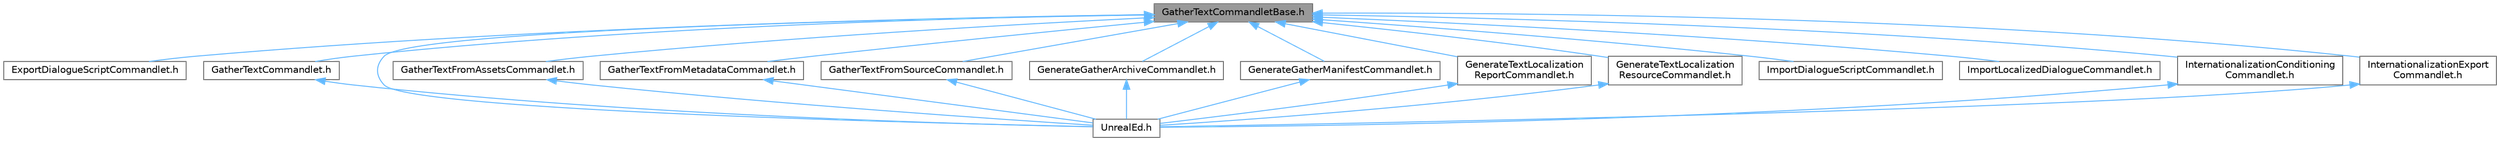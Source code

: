 digraph "GatherTextCommandletBase.h"
{
 // INTERACTIVE_SVG=YES
 // LATEX_PDF_SIZE
  bgcolor="transparent";
  edge [fontname=Helvetica,fontsize=10,labelfontname=Helvetica,labelfontsize=10];
  node [fontname=Helvetica,fontsize=10,shape=box,height=0.2,width=0.4];
  Node1 [id="Node000001",label="GatherTextCommandletBase.h",height=0.2,width=0.4,color="gray40", fillcolor="grey60", style="filled", fontcolor="black",tooltip=" "];
  Node1 -> Node2 [id="edge1_Node000001_Node000002",dir="back",color="steelblue1",style="solid",tooltip=" "];
  Node2 [id="Node000002",label="ExportDialogueScriptCommandlet.h",height=0.2,width=0.4,color="grey40", fillcolor="white", style="filled",URL="$d6/d4f/ExportDialogueScriptCommandlet_8h.html",tooltip=" "];
  Node1 -> Node3 [id="edge2_Node000001_Node000003",dir="back",color="steelblue1",style="solid",tooltip=" "];
  Node3 [id="Node000003",label="GatherTextCommandlet.h",height=0.2,width=0.4,color="grey40", fillcolor="white", style="filled",URL="$d3/d9b/GatherTextCommandlet_8h.html",tooltip=" "];
  Node3 -> Node4 [id="edge3_Node000003_Node000004",dir="back",color="steelblue1",style="solid",tooltip=" "];
  Node4 [id="Node000004",label="UnrealEd.h",height=0.2,width=0.4,color="grey40", fillcolor="white", style="filled",URL="$d2/d5f/UnrealEd_8h.html",tooltip=" "];
  Node1 -> Node5 [id="edge4_Node000001_Node000005",dir="back",color="steelblue1",style="solid",tooltip=" "];
  Node5 [id="Node000005",label="GatherTextFromAssetsCommandlet.h",height=0.2,width=0.4,color="grey40", fillcolor="white", style="filled",URL="$df/da5/GatherTextFromAssetsCommandlet_8h.html",tooltip=" "];
  Node5 -> Node4 [id="edge5_Node000005_Node000004",dir="back",color="steelblue1",style="solid",tooltip=" "];
  Node1 -> Node6 [id="edge6_Node000001_Node000006",dir="back",color="steelblue1",style="solid",tooltip=" "];
  Node6 [id="Node000006",label="GatherTextFromMetadataCommandlet.h",height=0.2,width=0.4,color="grey40", fillcolor="white", style="filled",URL="$d7/d0e/GatherTextFromMetadataCommandlet_8h.html",tooltip=" "];
  Node6 -> Node4 [id="edge7_Node000006_Node000004",dir="back",color="steelblue1",style="solid",tooltip=" "];
  Node1 -> Node7 [id="edge8_Node000001_Node000007",dir="back",color="steelblue1",style="solid",tooltip=" "];
  Node7 [id="Node000007",label="GatherTextFromSourceCommandlet.h",height=0.2,width=0.4,color="grey40", fillcolor="white", style="filled",URL="$d7/ddb/GatherTextFromSourceCommandlet_8h.html",tooltip=" "];
  Node7 -> Node4 [id="edge9_Node000007_Node000004",dir="back",color="steelblue1",style="solid",tooltip=" "];
  Node1 -> Node8 [id="edge10_Node000001_Node000008",dir="back",color="steelblue1",style="solid",tooltip=" "];
  Node8 [id="Node000008",label="GenerateGatherArchiveCommandlet.h",height=0.2,width=0.4,color="grey40", fillcolor="white", style="filled",URL="$db/d10/GenerateGatherArchiveCommandlet_8h.html",tooltip=" "];
  Node8 -> Node4 [id="edge11_Node000008_Node000004",dir="back",color="steelblue1",style="solid",tooltip=" "];
  Node1 -> Node9 [id="edge12_Node000001_Node000009",dir="back",color="steelblue1",style="solid",tooltip=" "];
  Node9 [id="Node000009",label="GenerateGatherManifestCommandlet.h",height=0.2,width=0.4,color="grey40", fillcolor="white", style="filled",URL="$d2/d06/GenerateGatherManifestCommandlet_8h.html",tooltip=" "];
  Node9 -> Node4 [id="edge13_Node000009_Node000004",dir="back",color="steelblue1",style="solid",tooltip=" "];
  Node1 -> Node10 [id="edge14_Node000001_Node000010",dir="back",color="steelblue1",style="solid",tooltip=" "];
  Node10 [id="Node000010",label="GenerateTextLocalization\lReportCommandlet.h",height=0.2,width=0.4,color="grey40", fillcolor="white", style="filled",URL="$d1/ddf/GenerateTextLocalizationReportCommandlet_8h.html",tooltip=" "];
  Node10 -> Node4 [id="edge15_Node000010_Node000004",dir="back",color="steelblue1",style="solid",tooltip=" "];
  Node1 -> Node11 [id="edge16_Node000001_Node000011",dir="back",color="steelblue1",style="solid",tooltip=" "];
  Node11 [id="Node000011",label="GenerateTextLocalization\lResourceCommandlet.h",height=0.2,width=0.4,color="grey40", fillcolor="white", style="filled",URL="$d1/dc7/GenerateTextLocalizationResourceCommandlet_8h.html",tooltip=" "];
  Node11 -> Node4 [id="edge17_Node000011_Node000004",dir="back",color="steelblue1",style="solid",tooltip=" "];
  Node1 -> Node12 [id="edge18_Node000001_Node000012",dir="back",color="steelblue1",style="solid",tooltip=" "];
  Node12 [id="Node000012",label="ImportDialogueScriptCommandlet.h",height=0.2,width=0.4,color="grey40", fillcolor="white", style="filled",URL="$d2/d60/ImportDialogueScriptCommandlet_8h.html",tooltip=" "];
  Node1 -> Node13 [id="edge19_Node000001_Node000013",dir="back",color="steelblue1",style="solid",tooltip=" "];
  Node13 [id="Node000013",label="ImportLocalizedDialogueCommandlet.h",height=0.2,width=0.4,color="grey40", fillcolor="white", style="filled",URL="$d6/d47/ImportLocalizedDialogueCommandlet_8h.html",tooltip=" "];
  Node1 -> Node14 [id="edge20_Node000001_Node000014",dir="back",color="steelblue1",style="solid",tooltip=" "];
  Node14 [id="Node000014",label="InternationalizationConditioning\lCommandlet.h",height=0.2,width=0.4,color="grey40", fillcolor="white", style="filled",URL="$de/d28/InternationalizationConditioningCommandlet_8h.html",tooltip=" "];
  Node14 -> Node4 [id="edge21_Node000014_Node000004",dir="back",color="steelblue1",style="solid",tooltip=" "];
  Node1 -> Node15 [id="edge22_Node000001_Node000015",dir="back",color="steelblue1",style="solid",tooltip=" "];
  Node15 [id="Node000015",label="InternationalizationExport\lCommandlet.h",height=0.2,width=0.4,color="grey40", fillcolor="white", style="filled",URL="$d5/d25/InternationalizationExportCommandlet_8h.html",tooltip=" "];
  Node15 -> Node4 [id="edge23_Node000015_Node000004",dir="back",color="steelblue1",style="solid",tooltip=" "];
  Node1 -> Node4 [id="edge24_Node000001_Node000004",dir="back",color="steelblue1",style="solid",tooltip=" "];
}
